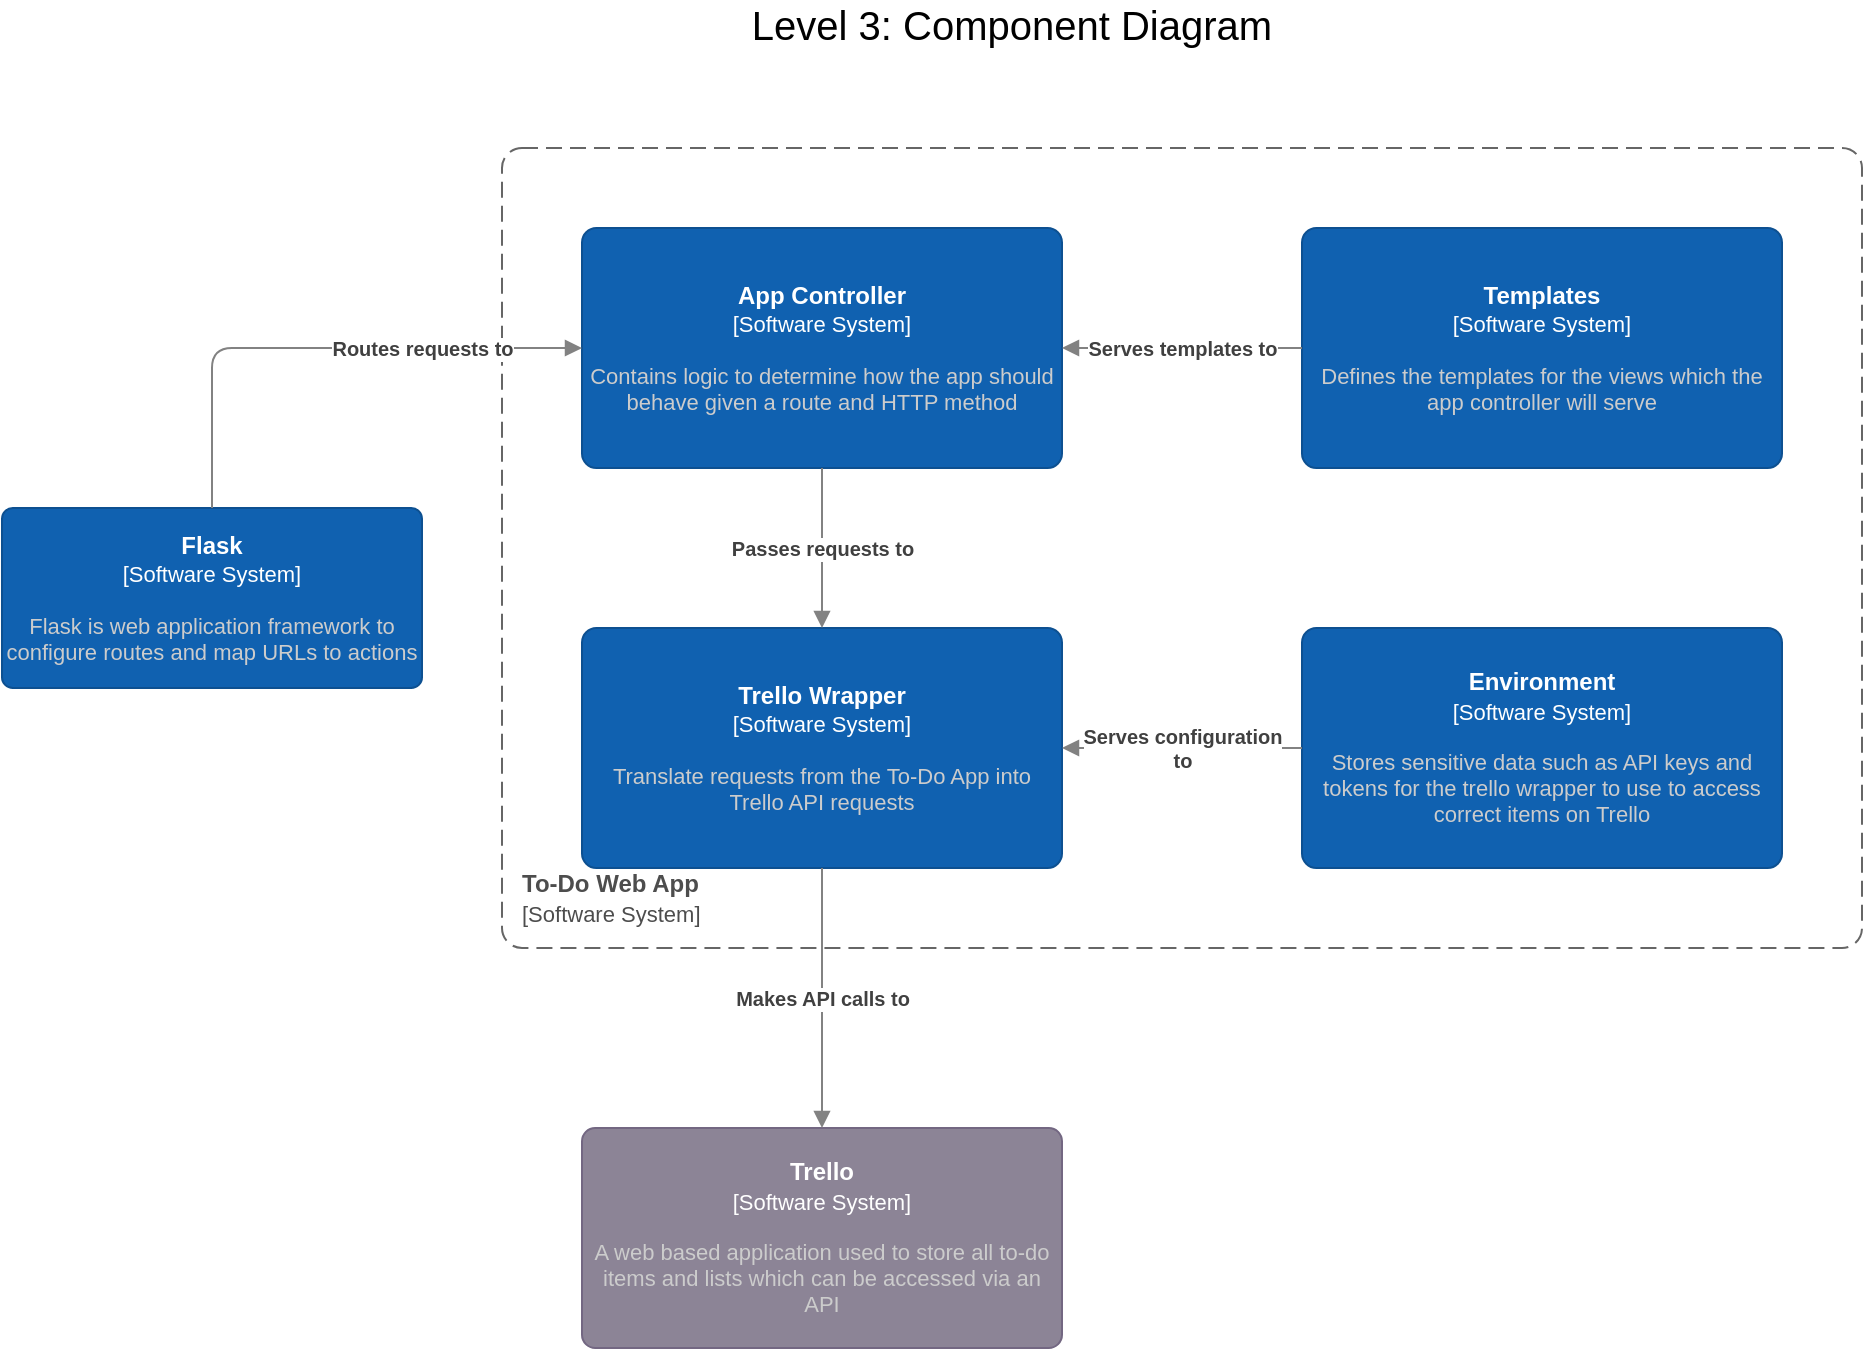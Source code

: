 <mxfile version="13.8.2" type="device"><diagram id="ZyVVY6Cy8b6O_8JJvpeV" name="Page-1"><mxGraphModel dx="1662" dy="705" grid="1" gridSize="10" guides="1" tooltips="1" connect="1" arrows="1" fold="1" page="1" pageScale="1" pageWidth="1169" pageHeight="827" math="0" shadow="0"><root><mxCell id="0"/><mxCell id="1" parent="0"/><mxCell id="mM6ZMNJzOwohZA9UpACC-1" value="&lt;font style=&quot;font-size: 20px&quot;&gt;Level 3: Component Diagram&lt;br&gt;&lt;br&gt;&lt;/font&gt;" style="text;html=1;strokeColor=none;fillColor=none;align=center;verticalAlign=middle;whiteSpace=wrap;rounded=0;" vertex="1" parent="1"><mxGeometry x="415" y="70" width="340" height="20" as="geometry"/></mxCell><object label="&lt;div align=&quot;left&quot;&gt;&lt;font color=&quot;#4D4D4D&quot;&gt;&lt;b&gt;%A_NAME%&lt;br&gt;&lt;/b&gt;&lt;/font&gt;&lt;/div&gt;&lt;div align=&quot;left&quot;&gt;&lt;font style=&quot;font-size: 11px&quot; color=&quot;#4D4D4D&quot;&gt;[Software System]&lt;/font&gt;&lt;/div&gt;" placeholders="1" A_NAME="To-Do Web App" id="mM6ZMNJzOwohZA9UpACC-2"><mxCell style="rounded=1;whiteSpace=wrap;html=1;dashed=1;arcSize=20;fillColor=none;strokeColor=#666666;fontColor=#333333;labelBackgroundColor=none;align=left;verticalAlign=bottom;labelBorderColor=none;spacingTop=0;spacing=10;dashPattern=8 4;metaEdit=1;rotatable=0;perimeter=rectanglePerimeter;noLabel=0;labelPadding=0;allowArrows=0;connectable=0;expand=0;recursiveResize=0;editable=1;pointerEvents=1;absoluteArcSize=1;" vertex="1" parent="1"><mxGeometry x="330" y="130" width="680" height="400" as="geometry"/></mxCell></object><object label="&lt;b&gt;%A_NAME%&lt;/b&gt;&lt;br&gt;&lt;div&gt;&lt;font style=&quot;font-size: 11px&quot;&gt;[Software System]&lt;/font&gt;&lt;/div&gt;&lt;div style=&quot;font-size: 10px&quot;&gt;&lt;br&gt;&lt;/div&gt;&lt;div style=&quot;font-size: 11px&quot;&gt;&lt;font color=&quot;#CCCCCC&quot;&gt;%B_DESCRIPTION%&lt;/font&gt;&lt;/div&gt;" placeholders="1" A_NAME="Flask" B_DESCRIPTION="Flask is web application framework to configure routes and map URLs to actions" id="mM6ZMNJzOwohZA9UpACC-4"><mxCell style="rounded=1;whiteSpace=wrap;html=1;fontColor=#ffffff;arcSize=6;metaEdit=1;points=[[0.25,0,0],[0.5,0,0],[0.75,0,0],[1,0.25,0],[1,0.5,0],[1,0.75,0],[0.75,1,0],[0.5,1,0],[0.25,1,0],[0,0.75,0],[0,0.5,0],[0,0.25,0]];resizable=1;editable=1;movableLabel=0;allowArrows=0;rotatable=0;imageWidth=24;fillColor=#1061B0;strokeColor=#0D5091;" vertex="1" parent="1"><mxGeometry x="80" y="310" width="210" height="90" as="geometry"/></mxCell></object><object label="&lt;b&gt;%A_NAME%&lt;/b&gt;&lt;br&gt;&lt;div&gt;&lt;font style=&quot;font-size: 11px&quot;&gt;[Software System]&lt;/font&gt;&lt;/div&gt;&lt;div style=&quot;font-size: 10px&quot;&gt;&lt;br&gt;&lt;/div&gt;&lt;div style=&quot;font-size: 11px&quot;&gt;&lt;font color=&quot;#CCCCCC&quot;&gt;%B_DESCRIPTION%&lt;/font&gt;&lt;/div&gt;" A_NAME="App Controller" B_DESCRIPTION="Contains logic to determine how the app should behave given a route and HTTP method" placeholders="1" id="mM6ZMNJzOwohZA9UpACC-5"><mxCell style="rounded=1;whiteSpace=wrap;html=1;fontColor=#ffffff;arcSize=6;metaEdit=1;points=[[0.25,0,0],[0.5,0,0],[0.75,0,0],[1,0.25,0],[1,0.5,0],[1,0.75,0],[0.75,1,0],[0.5,1,0],[0.25,1,0],[0,0.75,0],[0,0.5,0],[0,0.25,0]];resizable=0;editable=1;movableLabel=0;allowArrows=0;rotatable=0;imageWidth=24;fillColor=#1061B0;strokeColor=#0D5091;" vertex="1" parent="1"><mxGeometry x="370" y="170" width="240" height="120" as="geometry"/></mxCell></object><object label="&lt;div&gt;&lt;b&gt;%A_DESCRIPTION%&lt;/b&gt;&lt;br&gt;&lt;/div&gt;" placeholders="1" A_DESCRIPTION="Routes requests to" id="mM6ZMNJzOwohZA9UpACC-6"><mxCell style="endArrow=block;html=1;fontSize=10;fontColor=#404040;strokeWidth=1;endFill=1;strokeColor=#828282;elbow=vertical;metaEdit=1;backgroundOutline=0;editable=1;" edge="1" parent="1"><mxGeometry x="0.396" width="50" height="50" relative="1" as="geometry"><mxPoint x="185" y="310" as="sourcePoint"/><mxPoint x="370" y="230" as="targetPoint"/><Array as="points"><mxPoint x="185" y="230"/><mxPoint x="290" y="230"/></Array><mxPoint as="offset"/></mxGeometry></mxCell></object><object label="&lt;b&gt;%A_NAME%&lt;/b&gt;&lt;br&gt;&lt;div&gt;&lt;font style=&quot;font-size: 11px&quot;&gt;[Software System]&lt;/font&gt;&lt;/div&gt;&lt;div style=&quot;font-size: 10px&quot;&gt;&lt;br&gt;&lt;/div&gt;&lt;div style=&quot;font-size: 11px&quot;&gt;&lt;font color=&quot;#CCCCCC&quot;&gt;%B_DESCRIPTION%&lt;/font&gt;&lt;/div&gt;" A_NAME="Trello Wrapper" B_DESCRIPTION="Translate requests from the To-Do App into Trello API requests" placeholders="1" id="mM6ZMNJzOwohZA9UpACC-7"><mxCell style="rounded=1;whiteSpace=wrap;html=1;fontColor=#ffffff;arcSize=6;metaEdit=1;points=[[0.25,0,0],[0.5,0,0],[0.75,0,0],[1,0.25,0],[1,0.5,0],[1,0.75,0],[0.75,1,0],[0.5,1,0],[0.25,1,0],[0,0.75,0],[0,0.5,0],[0,0.25,0]];resizable=0;editable=1;movableLabel=0;allowArrows=0;rotatable=0;imageWidth=24;fillColor=#1061B0;strokeColor=#0D5091;" vertex="1" parent="1"><mxGeometry x="370" y="370" width="240" height="120" as="geometry"/></mxCell></object><object label="&lt;b&gt;%A_NAME%&lt;/b&gt;&lt;br&gt;&lt;div&gt;&lt;font style=&quot;font-size: 11px&quot;&gt;[Software System]&lt;/font&gt;&lt;/div&gt;&lt;div style=&quot;font-size: 10px&quot;&gt;&lt;br&gt;&lt;/div&gt;&lt;div style=&quot;font-size: 11px&quot;&gt;&lt;font color=&quot;#CCCCCC&quot;&gt;%B_DESCRIPTION%&lt;/font&gt;&lt;/div&gt;" placeholders="1" A_NAME="Trello" B_DESCRIPTION="A web based application used to store all to-do items and lists which can be accessed via an API" id="mM6ZMNJzOwohZA9UpACC-8"><mxCell style="rounded=1;whiteSpace=wrap;html=1;fontColor=#ffffff;arcSize=6;metaEdit=1;points=[[0.25,0,0],[0.5,0,0],[0.75,0,0],[1,0.25,0],[1,0.5,0],[1,0.75,0],[0.75,1,0],[0.5,1,0],[0.25,1,0],[0,0.75,0],[0,0.5,0],[0,0.25,0]];resizable=1;editable=1;movableLabel=0;allowArrows=0;rotatable=0;fillColor=#8C8496;strokeColor=#736782;" vertex="1" parent="1"><mxGeometry x="370" y="620" width="240" height="110" as="geometry"/></mxCell></object><object label="&lt;div&gt;&lt;b&gt;%A_DESCRIPTION%&lt;/b&gt;&lt;br&gt;&lt;/div&gt;" placeholders="1" A_DESCRIPTION="Makes API calls to" id="mM6ZMNJzOwohZA9UpACC-9"><mxCell style="endArrow=block;html=1;fontSize=10;fontColor=#404040;strokeWidth=1;endFill=1;strokeColor=#828282;elbow=vertical;metaEdit=1;backgroundOutline=0;editable=1;exitX=0.5;exitY=1;exitDx=0;exitDy=0;exitPerimeter=0;entryX=0.5;entryY=0;entryDx=0;entryDy=0;entryPerimeter=0;" edge="1" parent="1" source="mM6ZMNJzOwohZA9UpACC-7" target="mM6ZMNJzOwohZA9UpACC-8"><mxGeometry width="50" height="50" relative="1" as="geometry"><mxPoint x="630" y="520" as="sourcePoint"/><mxPoint x="870" y="520" as="targetPoint"/></mxGeometry></mxCell></object><object label="&lt;b&gt;%A_NAME%&lt;/b&gt;&lt;br&gt;&lt;div&gt;&lt;font style=&quot;font-size: 11px&quot;&gt;[Software System]&lt;/font&gt;&lt;/div&gt;&lt;div style=&quot;font-size: 10px&quot;&gt;&lt;br&gt;&lt;/div&gt;&lt;div style=&quot;font-size: 11px&quot;&gt;&lt;font color=&quot;#CCCCCC&quot;&gt;%B_DESCRIPTION%&lt;/font&gt;&lt;/div&gt;" A_NAME="Environment" B_DESCRIPTION="Stores sensitive data such as API keys and tokens for the trello wrapper to use to access correct items on Trello" placeholders="1" id="mM6ZMNJzOwohZA9UpACC-10"><mxCell style="rounded=1;whiteSpace=wrap;html=1;fontColor=#ffffff;arcSize=6;metaEdit=1;points=[[0.25,0,0],[0.5,0,0],[0.75,0,0],[1,0.25,0],[1,0.5,0],[1,0.75,0],[0.75,1,0],[0.5,1,0],[0.25,1,0],[0,0.75,0],[0,0.5,0],[0,0.25,0]];resizable=0;editable=1;movableLabel=0;allowArrows=0;rotatable=0;imageWidth=24;fillColor=#1061B0;strokeColor=#0D5091;" vertex="1" parent="1"><mxGeometry x="730" y="370" width="240" height="120" as="geometry"/></mxCell></object><object label="&lt;div&gt;&lt;b&gt;%A_DESCRIPTION%&lt;/b&gt;&lt;br&gt;&lt;/div&gt;" placeholders="1" A_DESCRIPTION="Serves configuration&#10; to" id="mM6ZMNJzOwohZA9UpACC-11"><mxCell style="endArrow=block;html=1;fontSize=10;fontColor=#404040;strokeWidth=1;endFill=1;strokeColor=#828282;elbow=vertical;metaEdit=1;backgroundOutline=0;editable=1;exitX=0;exitY=0.5;exitDx=0;exitDy=0;exitPerimeter=0;" edge="1" parent="1" source="mM6ZMNJzOwohZA9UpACC-10"><mxGeometry width="50" height="50" relative="1" as="geometry"><mxPoint x="590" y="320" as="sourcePoint"/><mxPoint x="610" y="430" as="targetPoint"/></mxGeometry></mxCell></object><object label="&lt;div&gt;&lt;b&gt;%A_DESCRIPTION%&lt;/b&gt;&lt;br&gt;&lt;/div&gt;" placeholders="1" A_DESCRIPTION="Passes requests to" id="mM6ZMNJzOwohZA9UpACC-12"><mxCell style="endArrow=block;html=1;fontSize=10;fontColor=#404040;strokeWidth=1;endFill=1;strokeColor=#828282;elbow=vertical;metaEdit=1;backgroundOutline=0;editable=1;exitX=0.5;exitY=1;exitDx=0;exitDy=0;exitPerimeter=0;entryX=0.5;entryY=0;entryDx=0;entryDy=0;entryPerimeter=0;" edge="1" parent="1" source="mM6ZMNJzOwohZA9UpACC-5" target="mM6ZMNJzOwohZA9UpACC-7"><mxGeometry width="50" height="50" relative="1" as="geometry"><mxPoint x="340" y="320" as="sourcePoint"/><mxPoint x="580" y="320" as="targetPoint"/></mxGeometry></mxCell></object><object label="&lt;b&gt;%A_NAME%&lt;/b&gt;&lt;br&gt;&lt;div&gt;&lt;font style=&quot;font-size: 11px&quot;&gt;[Software System]&lt;/font&gt;&lt;/div&gt;&lt;div style=&quot;font-size: 10px&quot;&gt;&lt;br&gt;&lt;/div&gt;&lt;div style=&quot;font-size: 11px&quot;&gt;&lt;font color=&quot;#CCCCCC&quot;&gt;%B_DESCRIPTION%&lt;/font&gt;&lt;/div&gt;" A_NAME="Templates" B_DESCRIPTION="Defines the templates for the views which the app controller will serve" placeholders="1" id="mM6ZMNJzOwohZA9UpACC-13"><mxCell style="rounded=1;whiteSpace=wrap;html=1;fontColor=#ffffff;arcSize=6;metaEdit=1;points=[[0.25,0,0],[0.5,0,0],[0.75,0,0],[1,0.25,0],[1,0.5,0],[1,0.75,0],[0.75,1,0],[0.5,1,0],[0.25,1,0],[0,0.75,0],[0,0.5,0],[0,0.25,0]];resizable=0;editable=1;movableLabel=0;allowArrows=0;rotatable=0;imageWidth=24;fillColor=#1061B0;strokeColor=#0D5091;" vertex="1" parent="1"><mxGeometry x="730" y="170" width="240" height="120" as="geometry"/></mxCell></object><object label="&lt;div&gt;&lt;b&gt;%A_DESCRIPTION%&lt;/b&gt;&lt;br&gt;&lt;/div&gt;" placeholders="1" A_DESCRIPTION="Serves templates to" id="mM6ZMNJzOwohZA9UpACC-14"><mxCell style="endArrow=block;html=1;fontSize=10;fontColor=#404040;strokeWidth=1;endFill=1;strokeColor=#828282;elbow=vertical;metaEdit=1;backgroundOutline=0;editable=1;entryX=1;entryY=0.5;entryDx=0;entryDy=0;entryPerimeter=0;exitX=0;exitY=0.5;exitDx=0;exitDy=0;exitPerimeter=0;" edge="1" parent="1" source="mM6ZMNJzOwohZA9UpACC-13" target="mM6ZMNJzOwohZA9UpACC-5"><mxGeometry width="50" height="50" relative="1" as="geometry"><mxPoint x="550" y="320" as="sourcePoint"/><mxPoint x="790" y="320" as="targetPoint"/><Array as="points"><mxPoint x="660" y="230"/></Array></mxGeometry></mxCell></object></root></mxGraphModel></diagram></mxfile>